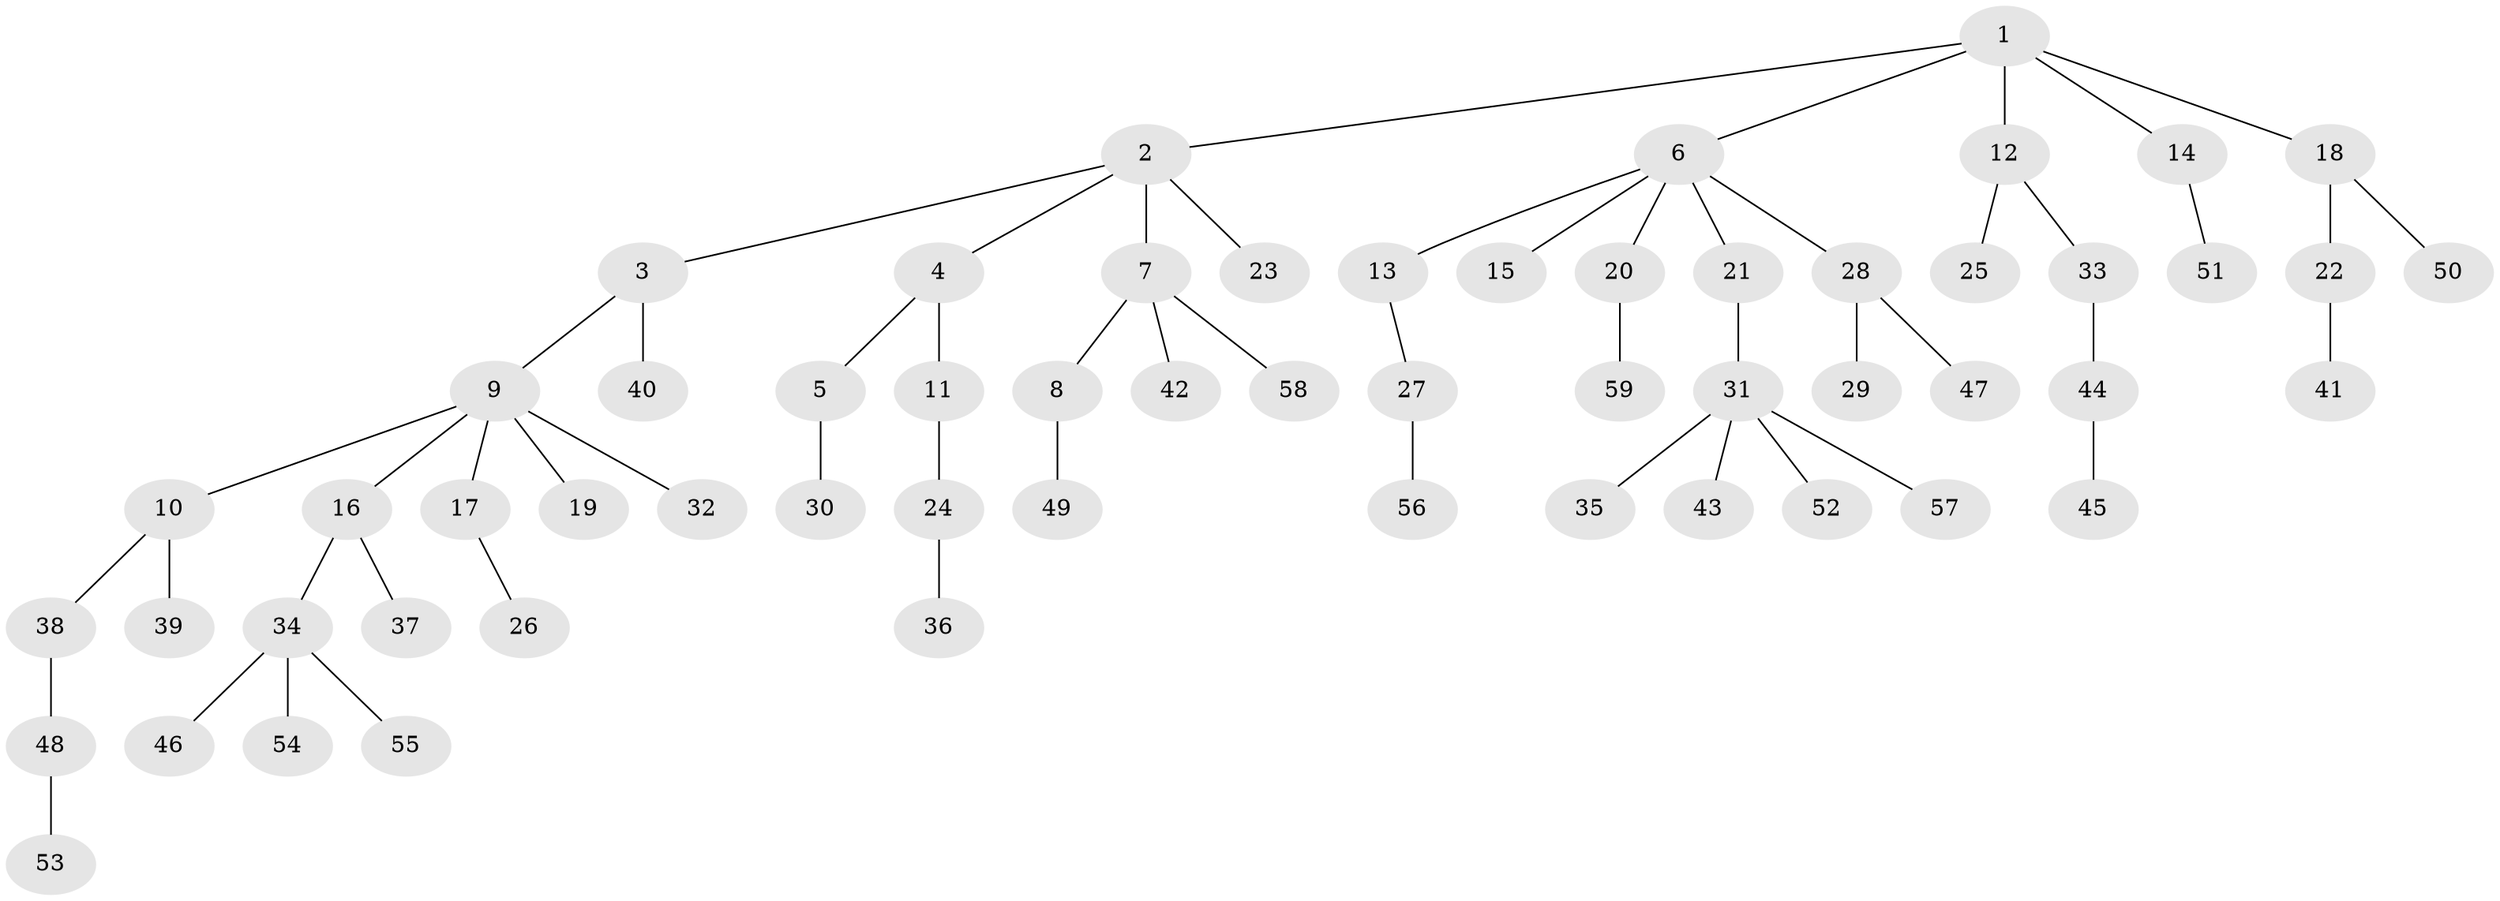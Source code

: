 // Generated by graph-tools (version 1.1) at 2025/02/03/09/25 03:02:27]
// undirected, 59 vertices, 58 edges
graph export_dot {
graph [start="1"]
  node [color=gray90,style=filled];
  1;
  2;
  3;
  4;
  5;
  6;
  7;
  8;
  9;
  10;
  11;
  12;
  13;
  14;
  15;
  16;
  17;
  18;
  19;
  20;
  21;
  22;
  23;
  24;
  25;
  26;
  27;
  28;
  29;
  30;
  31;
  32;
  33;
  34;
  35;
  36;
  37;
  38;
  39;
  40;
  41;
  42;
  43;
  44;
  45;
  46;
  47;
  48;
  49;
  50;
  51;
  52;
  53;
  54;
  55;
  56;
  57;
  58;
  59;
  1 -- 2;
  1 -- 6;
  1 -- 12;
  1 -- 14;
  1 -- 18;
  2 -- 3;
  2 -- 4;
  2 -- 7;
  2 -- 23;
  3 -- 9;
  3 -- 40;
  4 -- 5;
  4 -- 11;
  5 -- 30;
  6 -- 13;
  6 -- 15;
  6 -- 20;
  6 -- 21;
  6 -- 28;
  7 -- 8;
  7 -- 42;
  7 -- 58;
  8 -- 49;
  9 -- 10;
  9 -- 16;
  9 -- 17;
  9 -- 19;
  9 -- 32;
  10 -- 38;
  10 -- 39;
  11 -- 24;
  12 -- 25;
  12 -- 33;
  13 -- 27;
  14 -- 51;
  16 -- 34;
  16 -- 37;
  17 -- 26;
  18 -- 22;
  18 -- 50;
  20 -- 59;
  21 -- 31;
  22 -- 41;
  24 -- 36;
  27 -- 56;
  28 -- 29;
  28 -- 47;
  31 -- 35;
  31 -- 43;
  31 -- 52;
  31 -- 57;
  33 -- 44;
  34 -- 46;
  34 -- 54;
  34 -- 55;
  38 -- 48;
  44 -- 45;
  48 -- 53;
}
